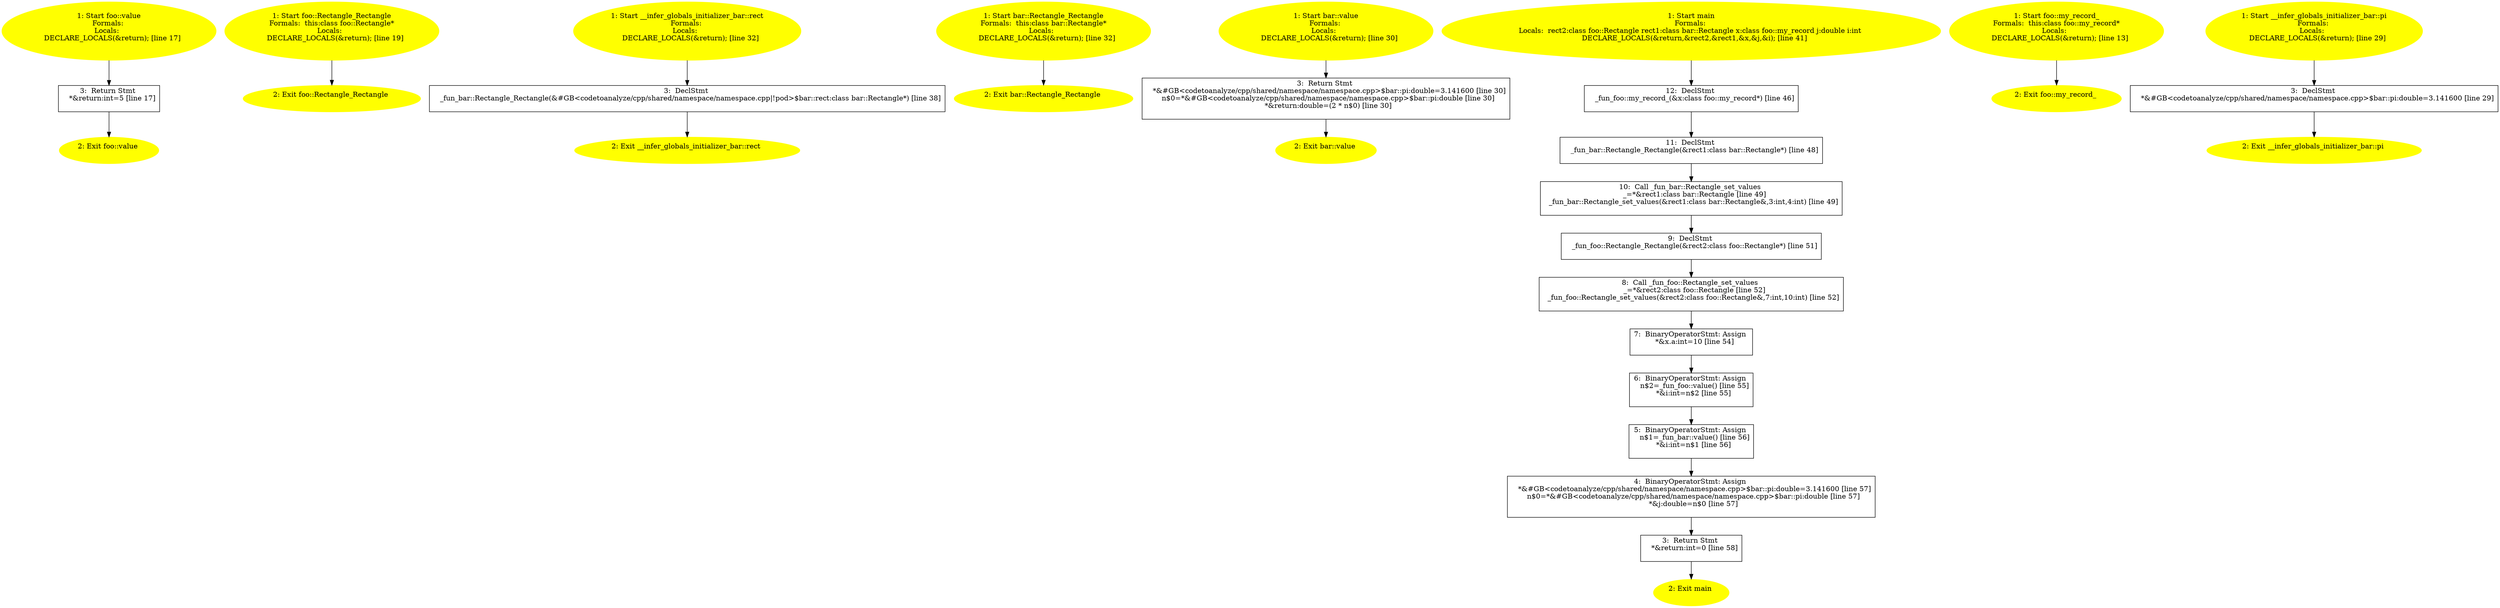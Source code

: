 /* @generated */
digraph iCFG {
"foo::value{d41d8cd98f00b204e9800998ecf8427e_ZN3foo5valueEv}.6d07c54e1c694c7bac06d7108b44ebc9_3" [label="3:  Return Stmt \n   *&return:int=5 [line 17]\n " shape="box"]
	

	 "foo::value{d41d8cd98f00b204e9800998ecf8427e_ZN3foo5valueEv}.6d07c54e1c694c7bac06d7108b44ebc9_3" -> "foo::value{d41d8cd98f00b204e9800998ecf8427e_ZN3foo5valueEv}.6d07c54e1c694c7bac06d7108b44ebc9_2" ;
"foo::value{d41d8cd98f00b204e9800998ecf8427e_ZN3foo5valueEv}.6d07c54e1c694c7bac06d7108b44ebc9_2" [label="2: Exit foo::value \n  " color=yellow style=filled]
	

"foo::value{d41d8cd98f00b204e9800998ecf8427e_ZN3foo5valueEv}.6d07c54e1c694c7bac06d7108b44ebc9_1" [label="1: Start foo::value\nFormals: \nLocals:  \n   DECLARE_LOCALS(&return); [line 17]\n " color=yellow style=filled]
	

	 "foo::value{d41d8cd98f00b204e9800998ecf8427e_ZN3foo5valueEv}.6d07c54e1c694c7bac06d7108b44ebc9_1" -> "foo::value{d41d8cd98f00b204e9800998ecf8427e_ZN3foo5valueEv}.6d07c54e1c694c7bac06d7108b44ebc9_3" ;
"foo::Rectangle_Rectangle{_ZN3foo9RectangleC1Ev}.994e34698d49402781f481c8d7fa0e03_2" [label="2: Exit foo::Rectangle_Rectangle \n  " color=yellow style=filled]
	

"foo::Rectangle_Rectangle{_ZN3foo9RectangleC1Ev}.994e34698d49402781f481c8d7fa0e03_1" [label="1: Start foo::Rectangle_Rectangle\nFormals:  this:class foo::Rectangle*\nLocals:  \n   DECLARE_LOCALS(&return); [line 19]\n " color=yellow style=filled]
	

	 "foo::Rectangle_Rectangle{_ZN3foo9RectangleC1Ev}.994e34698d49402781f481c8d7fa0e03_1" -> "foo::Rectangle_Rectangle{_ZN3foo9RectangleC1Ev}.994e34698d49402781f481c8d7fa0e03_2" ;
"__infer_globals_initializer_bar::rect.e5e9061ca63212fdc2fd329df6c073de_3" [label="3:  DeclStmt \n   _fun_bar::Rectangle_Rectangle(&#GB<codetoanalyze/cpp/shared/namespace/namespace.cpp|!pod>$bar::rect:class bar::Rectangle*) [line 38]\n " shape="box"]
	

	 "__infer_globals_initializer_bar::rect.e5e9061ca63212fdc2fd329df6c073de_3" -> "__infer_globals_initializer_bar::rect.e5e9061ca63212fdc2fd329df6c073de_2" ;
"__infer_globals_initializer_bar::rect.e5e9061ca63212fdc2fd329df6c073de_2" [label="2: Exit __infer_globals_initializer_bar::rect \n  " color=yellow style=filled]
	

"__infer_globals_initializer_bar::rect.e5e9061ca63212fdc2fd329df6c073de_1" [label="1: Start __infer_globals_initializer_bar::rect\nFormals: \nLocals:  \n   DECLARE_LOCALS(&return); [line 32]\n " color=yellow style=filled]
	

	 "__infer_globals_initializer_bar::rect.e5e9061ca63212fdc2fd329df6c073de_1" -> "__infer_globals_initializer_bar::rect.e5e9061ca63212fdc2fd329df6c073de_3" ;
"bar::Rectangle_Rectangle{_ZN3bar9RectangleC1Ev}.7f1dc038d9ffa5ed845a1ab3cd540788_2" [label="2: Exit bar::Rectangle_Rectangle \n  " color=yellow style=filled]
	

"bar::Rectangle_Rectangle{_ZN3bar9RectangleC1Ev}.7f1dc038d9ffa5ed845a1ab3cd540788_1" [label="1: Start bar::Rectangle_Rectangle\nFormals:  this:class bar::Rectangle*\nLocals:  \n   DECLARE_LOCALS(&return); [line 32]\n " color=yellow style=filled]
	

	 "bar::Rectangle_Rectangle{_ZN3bar9RectangleC1Ev}.7f1dc038d9ffa5ed845a1ab3cd540788_1" -> "bar::Rectangle_Rectangle{_ZN3bar9RectangleC1Ev}.7f1dc038d9ffa5ed845a1ab3cd540788_2" ;
"bar::value{d41d8cd98f00b204e9800998ecf8427e_ZN3bar5valueEv}.d361dfc00f7d8608972ca0351bcfbf6c_3" [label="3:  Return Stmt \n   *&#GB<codetoanalyze/cpp/shared/namespace/namespace.cpp>$bar::pi:double=3.141600 [line 30]\n  n$0=*&#GB<codetoanalyze/cpp/shared/namespace/namespace.cpp>$bar::pi:double [line 30]\n  *&return:double=(2 * n$0) [line 30]\n " shape="box"]
	

	 "bar::value{d41d8cd98f00b204e9800998ecf8427e_ZN3bar5valueEv}.d361dfc00f7d8608972ca0351bcfbf6c_3" -> "bar::value{d41d8cd98f00b204e9800998ecf8427e_ZN3bar5valueEv}.d361dfc00f7d8608972ca0351bcfbf6c_2" ;
"bar::value{d41d8cd98f00b204e9800998ecf8427e_ZN3bar5valueEv}.d361dfc00f7d8608972ca0351bcfbf6c_2" [label="2: Exit bar::value \n  " color=yellow style=filled]
	

"bar::value{d41d8cd98f00b204e9800998ecf8427e_ZN3bar5valueEv}.d361dfc00f7d8608972ca0351bcfbf6c_1" [label="1: Start bar::value\nFormals: \nLocals:  \n   DECLARE_LOCALS(&return); [line 30]\n " color=yellow style=filled]
	

	 "bar::value{d41d8cd98f00b204e9800998ecf8427e_ZN3bar5valueEv}.d361dfc00f7d8608972ca0351bcfbf6c_1" -> "bar::value{d41d8cd98f00b204e9800998ecf8427e_ZN3bar5valueEv}.d361dfc00f7d8608972ca0351bcfbf6c_3" ;
"main.fad58de7366495db4650cfefac2fcd61_12" [label="12:  DeclStmt \n   _fun_foo::my_record_(&x:class foo::my_record*) [line 46]\n " shape="box"]
	

	 "main.fad58de7366495db4650cfefac2fcd61_12" -> "main.fad58de7366495db4650cfefac2fcd61_11" ;
"main.fad58de7366495db4650cfefac2fcd61_11" [label="11:  DeclStmt \n   _fun_bar::Rectangle_Rectangle(&rect1:class bar::Rectangle*) [line 48]\n " shape="box"]
	

	 "main.fad58de7366495db4650cfefac2fcd61_11" -> "main.fad58de7366495db4650cfefac2fcd61_10" ;
"main.fad58de7366495db4650cfefac2fcd61_10" [label="10:  Call _fun_bar::Rectangle_set_values \n   _=*&rect1:class bar::Rectangle [line 49]\n  _fun_bar::Rectangle_set_values(&rect1:class bar::Rectangle&,3:int,4:int) [line 49]\n " shape="box"]
	

	 "main.fad58de7366495db4650cfefac2fcd61_10" -> "main.fad58de7366495db4650cfefac2fcd61_9" ;
"main.fad58de7366495db4650cfefac2fcd61_9" [label="9:  DeclStmt \n   _fun_foo::Rectangle_Rectangle(&rect2:class foo::Rectangle*) [line 51]\n " shape="box"]
	

	 "main.fad58de7366495db4650cfefac2fcd61_9" -> "main.fad58de7366495db4650cfefac2fcd61_8" ;
"main.fad58de7366495db4650cfefac2fcd61_8" [label="8:  Call _fun_foo::Rectangle_set_values \n   _=*&rect2:class foo::Rectangle [line 52]\n  _fun_foo::Rectangle_set_values(&rect2:class foo::Rectangle&,7:int,10:int) [line 52]\n " shape="box"]
	

	 "main.fad58de7366495db4650cfefac2fcd61_8" -> "main.fad58de7366495db4650cfefac2fcd61_7" ;
"main.fad58de7366495db4650cfefac2fcd61_7" [label="7:  BinaryOperatorStmt: Assign \n   *&x.a:int=10 [line 54]\n " shape="box"]
	

	 "main.fad58de7366495db4650cfefac2fcd61_7" -> "main.fad58de7366495db4650cfefac2fcd61_6" ;
"main.fad58de7366495db4650cfefac2fcd61_6" [label="6:  BinaryOperatorStmt: Assign \n   n$2=_fun_foo::value() [line 55]\n  *&i:int=n$2 [line 55]\n " shape="box"]
	

	 "main.fad58de7366495db4650cfefac2fcd61_6" -> "main.fad58de7366495db4650cfefac2fcd61_5" ;
"main.fad58de7366495db4650cfefac2fcd61_5" [label="5:  BinaryOperatorStmt: Assign \n   n$1=_fun_bar::value() [line 56]\n  *&i:int=n$1 [line 56]\n " shape="box"]
	

	 "main.fad58de7366495db4650cfefac2fcd61_5" -> "main.fad58de7366495db4650cfefac2fcd61_4" ;
"main.fad58de7366495db4650cfefac2fcd61_4" [label="4:  BinaryOperatorStmt: Assign \n   *&#GB<codetoanalyze/cpp/shared/namespace/namespace.cpp>$bar::pi:double=3.141600 [line 57]\n  n$0=*&#GB<codetoanalyze/cpp/shared/namespace/namespace.cpp>$bar::pi:double [line 57]\n  *&j:double=n$0 [line 57]\n " shape="box"]
	

	 "main.fad58de7366495db4650cfefac2fcd61_4" -> "main.fad58de7366495db4650cfefac2fcd61_3" ;
"main.fad58de7366495db4650cfefac2fcd61_3" [label="3:  Return Stmt \n   *&return:int=0 [line 58]\n " shape="box"]
	

	 "main.fad58de7366495db4650cfefac2fcd61_3" -> "main.fad58de7366495db4650cfefac2fcd61_2" ;
"main.fad58de7366495db4650cfefac2fcd61_2" [label="2: Exit main \n  " color=yellow style=filled]
	

"main.fad58de7366495db4650cfefac2fcd61_1" [label="1: Start main\nFormals: \nLocals:  rect2:class foo::Rectangle rect1:class bar::Rectangle x:class foo::my_record j:double i:int \n   DECLARE_LOCALS(&return,&rect2,&rect1,&x,&j,&i); [line 41]\n " color=yellow style=filled]
	

	 "main.fad58de7366495db4650cfefac2fcd61_1" -> "main.fad58de7366495db4650cfefac2fcd61_12" ;
"foo::my_record_{_ZN3foo9my_recordC1Ev}.1ae7127ddda2158b1422280789f801f9_2" [label="2: Exit foo::my_record_ \n  " color=yellow style=filled]
	

"foo::my_record_{_ZN3foo9my_recordC1Ev}.1ae7127ddda2158b1422280789f801f9_1" [label="1: Start foo::my_record_\nFormals:  this:class foo::my_record*\nLocals:  \n   DECLARE_LOCALS(&return); [line 13]\n " color=yellow style=filled]
	

	 "foo::my_record_{_ZN3foo9my_recordC1Ev}.1ae7127ddda2158b1422280789f801f9_1" -> "foo::my_record_{_ZN3foo9my_recordC1Ev}.1ae7127ddda2158b1422280789f801f9_2" ;
"__infer_globals_initializer_bar::pi.5a80e79e67d691b53e3a84f8d997acd8_3" [label="3:  DeclStmt \n   *&#GB<codetoanalyze/cpp/shared/namespace/namespace.cpp>$bar::pi:double=3.141600 [line 29]\n " shape="box"]
	

	 "__infer_globals_initializer_bar::pi.5a80e79e67d691b53e3a84f8d997acd8_3" -> "__infer_globals_initializer_bar::pi.5a80e79e67d691b53e3a84f8d997acd8_2" ;
"__infer_globals_initializer_bar::pi.5a80e79e67d691b53e3a84f8d997acd8_2" [label="2: Exit __infer_globals_initializer_bar::pi \n  " color=yellow style=filled]
	

"__infer_globals_initializer_bar::pi.5a80e79e67d691b53e3a84f8d997acd8_1" [label="1: Start __infer_globals_initializer_bar::pi\nFormals: \nLocals:  \n   DECLARE_LOCALS(&return); [line 29]\n " color=yellow style=filled]
	

	 "__infer_globals_initializer_bar::pi.5a80e79e67d691b53e3a84f8d997acd8_1" -> "__infer_globals_initializer_bar::pi.5a80e79e67d691b53e3a84f8d997acd8_3" ;
}
